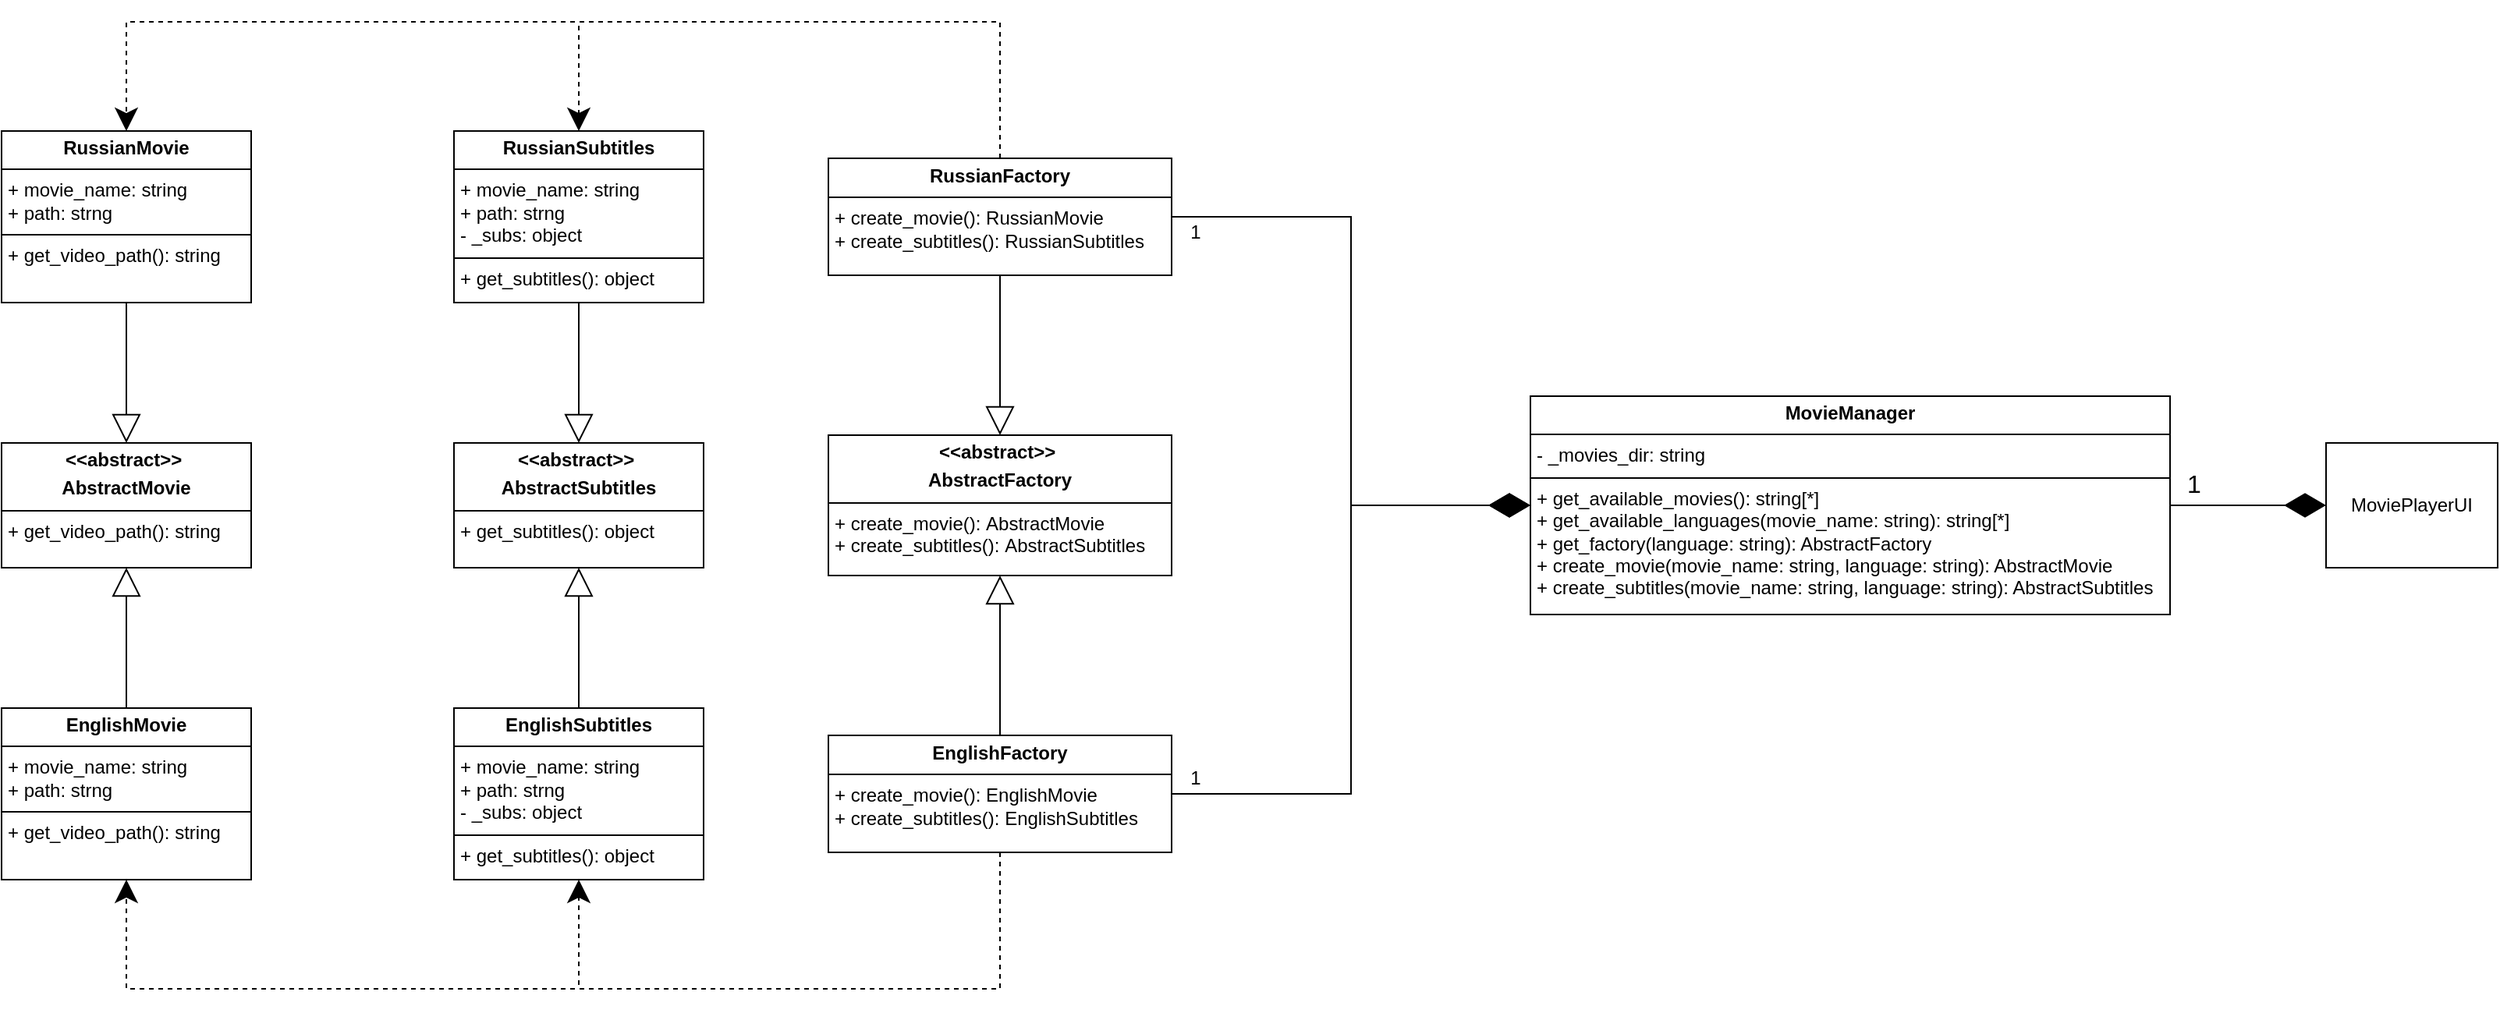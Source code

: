 <mxfile version="26.0.16">
  <diagram id="C5RBs43oDa-KdzZeNtuy" name="Page-1">
    <mxGraphModel dx="2620" dy="2197" grid="1" gridSize="10" guides="1" tooltips="1" connect="1" arrows="1" fold="1" page="1" pageScale="1" pageWidth="827" pageHeight="1169" math="0" shadow="0">
      <root>
        <mxCell id="WIyWlLk6GJQsqaUBKTNV-0" />
        <mxCell id="WIyWlLk6GJQsqaUBKTNV-1" parent="WIyWlLk6GJQsqaUBKTNV-0" />
        <mxCell id="YJ3JWjESbGyjQFtZ34K4-0" value="&lt;p style=&quot;margin:0px;margin-top:4px;text-align:center;&quot;&gt;&lt;b&gt;&amp;lt;&amp;lt;abstract&amp;gt;&amp;gt;&amp;nbsp;&lt;/b&gt;&lt;/p&gt;&lt;p style=&quot;margin:0px;margin-top:4px;text-align:center;&quot;&gt;&lt;b&gt;AbstractFactory&lt;/b&gt;&lt;/p&gt;&lt;hr size=&quot;1&quot; style=&quot;border-style:solid;&quot;&gt;&lt;p style=&quot;margin:0px;margin-left:4px;&quot;&gt;+ create_movie():&amp;nbsp;&lt;span style=&quot;background-color: transparent; color: light-dark(rgb(0, 0, 0), rgb(255, 255, 255)); text-align: center;&quot;&gt;AbstractMovie&lt;/span&gt;&lt;/p&gt;&lt;p style=&quot;margin:0px;margin-left:4px;&quot;&gt;+ create_subtitles():&amp;nbsp;&lt;span style=&quot;background-color: transparent; color: light-dark(rgb(0, 0, 0), rgb(255, 255, 255)); text-align: center;&quot;&gt;AbstractSubtitles&lt;/span&gt;&lt;/p&gt;&lt;div&gt;&lt;b style=&quot;background-color: transparent; color: light-dark(rgb(0, 0, 0), rgb(255, 255, 255)); text-align: center;&quot;&gt;&lt;br&gt;&lt;/b&gt;&lt;/div&gt;" style="verticalAlign=top;align=left;overflow=fill;html=1;whiteSpace=wrap;" parent="WIyWlLk6GJQsqaUBKTNV-1" vertex="1">
          <mxGeometry x="-90" y="75" width="220" height="90" as="geometry" />
        </mxCell>
        <mxCell id="YJ3JWjESbGyjQFtZ34K4-1" value="&lt;p style=&quot;margin: 4px 0px 0px; text-align: center;&quot;&gt;&lt;b&gt;&amp;lt;&amp;lt;abstract&amp;gt;&amp;gt;&amp;nbsp;&lt;/b&gt;&lt;/p&gt;&lt;p style=&quot;margin: 4px 0px 0px; text-align: center;&quot;&gt;&lt;b&gt;AbstractMovie&lt;/b&gt;&lt;/p&gt;&lt;hr style=&quot;border-style: solid;&quot; size=&quot;1&quot;&gt;&lt;p style=&quot;margin: 0px 0px 0px 4px;&quot;&gt;+ get_video_path(): string&lt;/p&gt;" style="verticalAlign=top;align=left;overflow=fill;html=1;whiteSpace=wrap;" parent="WIyWlLk6GJQsqaUBKTNV-1" vertex="1">
          <mxGeometry x="-620" y="80" width="160" height="80" as="geometry" />
        </mxCell>
        <mxCell id="YJ3JWjESbGyjQFtZ34K4-2" value="&lt;p style=&quot;margin: 4px 0px 0px; text-align: center;&quot;&gt;&lt;b&gt;&amp;lt;&amp;lt;abstract&amp;gt;&amp;gt;&amp;nbsp;&lt;/b&gt;&lt;/p&gt;&lt;p style=&quot;margin: 4px 0px 0px; text-align: center;&quot;&gt;&lt;b&gt;AbstractSubtitles&lt;/b&gt;&lt;/p&gt;&lt;hr style=&quot;border-style: solid;&quot; size=&quot;1&quot;&gt;&lt;p style=&quot;margin: 0px 0px 0px 4px;&quot;&gt;+ get_subtitles(): object&lt;/p&gt;" style="verticalAlign=top;align=left;overflow=fill;html=1;whiteSpace=wrap;" parent="WIyWlLk6GJQsqaUBKTNV-1" vertex="1">
          <mxGeometry x="-330" y="80" width="160" height="80" as="geometry" />
        </mxCell>
        <mxCell id="YJ3JWjESbGyjQFtZ34K4-3" value="&lt;p style=&quot;margin:0px;margin-top:4px;text-align:center;&quot;&gt;&lt;b style=&quot;background-color: transparent; color: light-dark(rgb(0, 0, 0), rgb(255, 255, 255));&quot;&gt;Russian&lt;/b&gt;&lt;b style=&quot;background-color: transparent; color: light-dark(rgb(0, 0, 0), rgb(255, 255, 255));&quot;&gt;Factory&lt;/b&gt;&lt;/p&gt;&lt;hr size=&quot;1&quot; style=&quot;border-style:solid;&quot;&gt;&lt;p style=&quot;margin:0px;margin-left:4px;&quot;&gt;+ create_movie():&amp;nbsp;&lt;span style=&quot;background-color: transparent; color: light-dark(rgb(0, 0, 0), rgb(255, 255, 255)); text-align: center;&quot;&gt;Russian&lt;/span&gt;&lt;span style=&quot;background-color: transparent; color: light-dark(rgb(0, 0, 0), rgb(255, 255, 255)); text-align: center;&quot;&gt;Movie&lt;/span&gt;&lt;/p&gt;&lt;p style=&quot;margin:0px;margin-left:4px;&quot;&gt;+ create_subtitles():&amp;nbsp;&lt;span style=&quot;text-align: center;&quot;&gt;Russian&lt;/span&gt;&lt;span style=&quot;background-color: transparent; color: light-dark(rgb(0, 0, 0), rgb(255, 255, 255)); text-align: center;&quot;&gt;Subtitles&lt;/span&gt;&lt;/p&gt;&lt;div&gt;&lt;b style=&quot;background-color: transparent; color: light-dark(rgb(0, 0, 0), rgb(255, 255, 255)); text-align: center;&quot;&gt;&lt;br&gt;&lt;/b&gt;&lt;/div&gt;" style="verticalAlign=top;align=left;overflow=fill;html=1;whiteSpace=wrap;" parent="WIyWlLk6GJQsqaUBKTNV-1" vertex="1">
          <mxGeometry x="-90" y="-102.5" width="220" height="75" as="geometry" />
        </mxCell>
        <mxCell id="YJ3JWjESbGyjQFtZ34K4-9" value="&lt;p style=&quot;margin:0px;margin-top:4px;text-align:center;&quot;&gt;&lt;b&gt;Russian&lt;/b&gt;&lt;b style=&quot;color: light-dark(rgb(0, 0, 0), rgb(255, 255, 255)); background-color: transparent;&quot;&gt;Movie&lt;/b&gt;&lt;/p&gt;&lt;hr size=&quot;1&quot; style=&quot;border-style:solid;&quot;&gt;&lt;p style=&quot;margin:0px;margin-left:4px;&quot;&gt;+ movie_name: string&lt;/p&gt;&lt;p style=&quot;margin:0px;margin-left:4px;&quot;&gt;+ path: strng&lt;/p&gt;&lt;hr size=&quot;1&quot; style=&quot;border-style:solid;&quot;&gt;&lt;p style=&quot;margin:0px;margin-left:4px;&quot;&gt;+ get_video_path(): string&lt;/p&gt;" style="verticalAlign=top;align=left;overflow=fill;html=1;whiteSpace=wrap;" parent="WIyWlLk6GJQsqaUBKTNV-1" vertex="1">
          <mxGeometry x="-620" y="-120" width="160" height="110" as="geometry" />
        </mxCell>
        <mxCell id="YJ3JWjESbGyjQFtZ34K4-10" value="&lt;p style=&quot;margin:0px;margin-top:4px;text-align:center;&quot;&gt;&lt;b&gt;RussianSubtitles&lt;/b&gt;&lt;/p&gt;&lt;hr size=&quot;1&quot; style=&quot;border-style:solid;&quot;&gt;&lt;p style=&quot;margin:0px;margin-left:4px;&quot;&gt;+ movie_name: string&lt;/p&gt;&lt;p style=&quot;margin:0px;margin-left:4px;&quot;&gt;+ path: strng&lt;/p&gt;&lt;p style=&quot;margin:0px;margin-left:4px;&quot;&gt;- _subs: object&amp;nbsp;&lt;/p&gt;&lt;hr size=&quot;1&quot; style=&quot;border-style:solid;&quot;&gt;&lt;p style=&quot;margin:0px;margin-left:4px;&quot;&gt;+ get_subtitles(): object&lt;/p&gt;" style="verticalAlign=top;align=left;overflow=fill;html=1;whiteSpace=wrap;" parent="WIyWlLk6GJQsqaUBKTNV-1" vertex="1">
          <mxGeometry x="-330" y="-120" width="160" height="110" as="geometry" />
        </mxCell>
        <mxCell id="YJ3JWjESbGyjQFtZ34K4-11" value="&lt;p style=&quot;margin:0px;margin-top:4px;text-align:center;&quot;&gt;&lt;b style=&quot;background-color: transparent; color: light-dark(rgb(0, 0, 0), rgb(255, 255, 255));&quot;&gt;EnglishFactory&lt;/b&gt;&lt;/p&gt;&lt;hr size=&quot;1&quot; style=&quot;border-style:solid;&quot;&gt;&lt;p style=&quot;margin:0px;margin-left:4px;&quot;&gt;+ create_movie():&amp;nbsp;&lt;span style=&quot;color: light-dark(rgb(0, 0, 0), rgb(255, 255, 255)); text-align: center; background-color: transparent;&quot;&gt;English&lt;/span&gt;&lt;span style=&quot;background-color: transparent; color: light-dark(rgb(0, 0, 0), rgb(255, 255, 255)); text-align: center;&quot;&gt;Movie&lt;/span&gt;&lt;/p&gt;&lt;p style=&quot;margin:0px;margin-left:4px;&quot;&gt;+ create_subtitles():&amp;nbsp;&lt;span style=&quot;color: light-dark(rgb(0, 0, 0), rgb(255, 255, 255)); text-align: center; background-color: transparent;&quot;&gt;English&lt;/span&gt;&lt;span style=&quot;background-color: transparent; color: light-dark(rgb(0, 0, 0), rgb(255, 255, 255)); text-align: center;&quot;&gt;Subtitles&lt;/span&gt;&lt;/p&gt;&lt;div&gt;&lt;b style=&quot;background-color: transparent; color: light-dark(rgb(0, 0, 0), rgb(255, 255, 255)); text-align: center;&quot;&gt;&lt;br&gt;&lt;/b&gt;&lt;/div&gt;" style="verticalAlign=top;align=left;overflow=fill;html=1;whiteSpace=wrap;" parent="WIyWlLk6GJQsqaUBKTNV-1" vertex="1">
          <mxGeometry x="-90" y="267.5" width="220" height="75" as="geometry" />
        </mxCell>
        <mxCell id="YJ3JWjESbGyjQFtZ34K4-12" value="&lt;p style=&quot;margin:0px;margin-top:4px;text-align:center;&quot;&gt;&lt;b style=&quot;background-color: transparent; color: light-dark(rgb(0, 0, 0), rgb(255, 255, 255));&quot;&gt;English&lt;/b&gt;&lt;b style=&quot;color: light-dark(rgb(0, 0, 0), rgb(255, 255, 255)); background-color: transparent;&quot;&gt;Movie&lt;/b&gt;&lt;/p&gt;&lt;hr size=&quot;1&quot; style=&quot;border-style:solid;&quot;&gt;&lt;p style=&quot;margin:0px;margin-left:4px;&quot;&gt;+ movie_name: string&lt;/p&gt;&lt;p style=&quot;margin:0px;margin-left:4px;&quot;&gt;+ path: strng&lt;/p&gt;&lt;hr size=&quot;1&quot; style=&quot;border-style:solid;&quot;&gt;&lt;p style=&quot;margin:0px;margin-left:4px;&quot;&gt;+ get_video_path(): string&lt;/p&gt;" style="verticalAlign=top;align=left;overflow=fill;html=1;whiteSpace=wrap;" parent="WIyWlLk6GJQsqaUBKTNV-1" vertex="1">
          <mxGeometry x="-620" y="250" width="160" height="110" as="geometry" />
        </mxCell>
        <mxCell id="YJ3JWjESbGyjQFtZ34K4-13" value="&lt;p style=&quot;margin:0px;margin-top:4px;text-align:center;&quot;&gt;&lt;b style=&quot;background-color: transparent; color: light-dark(rgb(0, 0, 0), rgb(255, 255, 255));&quot;&gt;English&lt;/b&gt;&lt;b&gt;Subtitles&lt;/b&gt;&lt;/p&gt;&lt;hr size=&quot;1&quot; style=&quot;border-style:solid;&quot;&gt;&lt;p style=&quot;margin:0px;margin-left:4px;&quot;&gt;+ movie_name: string&lt;/p&gt;&lt;p style=&quot;margin:0px;margin-left:4px;&quot;&gt;+ path: strng&lt;/p&gt;&lt;p style=&quot;margin:0px;margin-left:4px;&quot;&gt;- _subs: object&amp;nbsp;&lt;/p&gt;&lt;hr size=&quot;1&quot; style=&quot;border-style:solid;&quot;&gt;&lt;p style=&quot;margin:0px;margin-left:4px;&quot;&gt;+ get_subtitles(): object&lt;/p&gt;" style="verticalAlign=top;align=left;overflow=fill;html=1;whiteSpace=wrap;" parent="WIyWlLk6GJQsqaUBKTNV-1" vertex="1">
          <mxGeometry x="-330" y="250" width="160" height="110" as="geometry" />
        </mxCell>
        <mxCell id="YJ3JWjESbGyjQFtZ34K4-22" value="&lt;p style=&quot;margin:0px;margin-top:4px;text-align:center;&quot;&gt;&lt;b&gt;MovieManager&lt;/b&gt;&lt;/p&gt;&lt;hr size=&quot;1&quot; style=&quot;border-style:solid;&quot;&gt;&lt;p style=&quot;margin:0px;margin-left:4px;&quot;&gt;- _movies_dir: string&lt;/p&gt;&lt;hr size=&quot;1&quot; style=&quot;border-style:solid;&quot;&gt;&lt;p style=&quot;margin:0px;margin-left:4px;&quot;&gt;+ get_available_movies(): string[*]&lt;/p&gt;&lt;p style=&quot;margin:0px;margin-left:4px;&quot;&gt;+&amp;nbsp;get_available_languages(movie_name: string): string[*]&lt;/p&gt;&lt;p style=&quot;margin:0px;margin-left:4px;&quot;&gt;+ get_factory(language: string): AbstractFactory&lt;/p&gt;&lt;p style=&quot;margin:0px;margin-left:4px;&quot;&gt;+ create_movie(movie_name: string, language: string): AbstractMovie&lt;/p&gt;&lt;p style=&quot;margin:0px;margin-left:4px;&quot;&gt;+ create_subtitles(movie_name: string, language: string): AbstractSubtitles&lt;/p&gt;" style="verticalAlign=top;align=left;overflow=fill;html=1;whiteSpace=wrap;" parent="WIyWlLk6GJQsqaUBKTNV-1" vertex="1">
          <mxGeometry x="360" y="50" width="410" height="140" as="geometry" />
        </mxCell>
        <mxCell id="YJ3JWjESbGyjQFtZ34K4-23" value="MoviePlayerUI" style="html=1;whiteSpace=wrap;" parent="WIyWlLk6GJQsqaUBKTNV-1" vertex="1">
          <mxGeometry x="870" y="80" width="110" height="80" as="geometry" />
        </mxCell>
        <mxCell id="YJ3JWjESbGyjQFtZ34K4-24" value="" style="endArrow=block;endSize=16;endFill=0;html=1;rounded=0;exitX=0.5;exitY=0;exitDx=0;exitDy=0;entryX=0.5;entryY=1;entryDx=0;entryDy=0;" parent="WIyWlLk6GJQsqaUBKTNV-1" source="YJ3JWjESbGyjQFtZ34K4-13" target="YJ3JWjESbGyjQFtZ34K4-2" edge="1">
          <mxGeometry width="160" relative="1" as="geometry">
            <mxPoint x="60" y="110" as="sourcePoint" />
            <mxPoint x="220" y="110" as="targetPoint" />
          </mxGeometry>
        </mxCell>
        <mxCell id="YJ3JWjESbGyjQFtZ34K4-25" value="" style="endArrow=block;endSize=16;endFill=0;html=1;rounded=0;exitX=0.5;exitY=1;exitDx=0;exitDy=0;entryX=0.5;entryY=0;entryDx=0;entryDy=0;" parent="WIyWlLk6GJQsqaUBKTNV-1" source="YJ3JWjESbGyjQFtZ34K4-10" target="YJ3JWjESbGyjQFtZ34K4-2" edge="1">
          <mxGeometry width="160" relative="1" as="geometry">
            <mxPoint x="-240" y="260" as="sourcePoint" />
            <mxPoint x="-240" y="170" as="targetPoint" />
          </mxGeometry>
        </mxCell>
        <mxCell id="YJ3JWjESbGyjQFtZ34K4-28" value="" style="endArrow=block;endSize=16;endFill=0;html=1;rounded=0;exitX=0.5;exitY=0;exitDx=0;exitDy=0;entryX=0.5;entryY=1;entryDx=0;entryDy=0;" parent="WIyWlLk6GJQsqaUBKTNV-1" source="YJ3JWjESbGyjQFtZ34K4-12" target="YJ3JWjESbGyjQFtZ34K4-1" edge="1">
          <mxGeometry width="160" relative="1" as="geometry">
            <mxPoint x="-540.53" y="250" as="sourcePoint" />
            <mxPoint x="-540.53" y="160" as="targetPoint" />
          </mxGeometry>
        </mxCell>
        <mxCell id="YJ3JWjESbGyjQFtZ34K4-29" value="" style="endArrow=block;endSize=16;endFill=0;html=1;rounded=0;exitX=0.5;exitY=1;exitDx=0;exitDy=0;entryX=0.5;entryY=0;entryDx=0;entryDy=0;" parent="WIyWlLk6GJQsqaUBKTNV-1" source="YJ3JWjESbGyjQFtZ34K4-9" target="YJ3JWjESbGyjQFtZ34K4-1" edge="1">
          <mxGeometry width="160" relative="1" as="geometry">
            <mxPoint x="-461.05" y="110" as="sourcePoint" />
            <mxPoint x="-461.05" y="20" as="targetPoint" />
          </mxGeometry>
        </mxCell>
        <mxCell id="YJ3JWjESbGyjQFtZ34K4-31" value="" style="endArrow=block;endSize=16;endFill=0;html=1;rounded=0;exitX=0.5;exitY=0;exitDx=0;exitDy=0;entryX=0.5;entryY=1;entryDx=0;entryDy=0;" parent="WIyWlLk6GJQsqaUBKTNV-1" source="YJ3JWjESbGyjQFtZ34K4-11" target="YJ3JWjESbGyjQFtZ34K4-0" edge="1">
          <mxGeometry width="160" relative="1" as="geometry">
            <mxPoint x="30" y="175" as="sourcePoint" />
            <mxPoint x="30" y="278" as="targetPoint" />
          </mxGeometry>
        </mxCell>
        <mxCell id="YJ3JWjESbGyjQFtZ34K4-32" value="" style="endArrow=block;endSize=16;endFill=0;html=1;rounded=0;exitX=0.5;exitY=1;exitDx=0;exitDy=0;entryX=0.5;entryY=0;entryDx=0;entryDy=0;" parent="WIyWlLk6GJQsqaUBKTNV-1" source="YJ3JWjESbGyjQFtZ34K4-3" target="YJ3JWjESbGyjQFtZ34K4-0" edge="1">
          <mxGeometry width="160" relative="1" as="geometry">
            <mxPoint x="30" y="278" as="sourcePoint" />
            <mxPoint x="30" y="175" as="targetPoint" />
          </mxGeometry>
        </mxCell>
        <mxCell id="YJ3JWjESbGyjQFtZ34K4-33" value="" style="endArrow=classic;endSize=12;dashed=1;html=1;rounded=0;exitX=0.5;exitY=0;exitDx=0;exitDy=0;entryX=0.5;entryY=0;entryDx=0;entryDy=0;edgeStyle=orthogonalEdgeStyle;endFill=1;" parent="WIyWlLk6GJQsqaUBKTNV-1" source="YJ3JWjESbGyjQFtZ34K4-3" target="YJ3JWjESbGyjQFtZ34K4-10" edge="1">
          <mxGeometry width="160" relative="1" as="geometry">
            <mxPoint x="-170" y="-30" as="sourcePoint" />
            <mxPoint x="-10" y="-30" as="targetPoint" />
            <Array as="points">
              <mxPoint x="20" y="-190" />
              <mxPoint x="-250" y="-190" />
            </Array>
            <mxPoint as="offset" />
          </mxGeometry>
        </mxCell>
        <mxCell id="YJ3JWjESbGyjQFtZ34K4-35" value="" style="endArrow=classic;endSize=12;dashed=1;html=1;rounded=0;exitX=0.5;exitY=0;exitDx=0;exitDy=0;edgeStyle=orthogonalEdgeStyle;entryX=0.5;entryY=0;entryDx=0;entryDy=0;endFill=1;" parent="WIyWlLk6GJQsqaUBKTNV-1" source="YJ3JWjESbGyjQFtZ34K4-3" target="YJ3JWjESbGyjQFtZ34K4-9" edge="1">
          <mxGeometry width="160" relative="1" as="geometry">
            <mxPoint x="120" y="-92" as="sourcePoint" />
            <mxPoint x="-540" y="-120" as="targetPoint" />
            <Array as="points">
              <mxPoint x="20" y="-190" />
              <mxPoint x="-540" y="-190" />
            </Array>
            <mxPoint as="offset" />
          </mxGeometry>
        </mxCell>
        <mxCell id="YJ3JWjESbGyjQFtZ34K4-38" value="1" style="text;html=1;align=center;verticalAlign=middle;resizable=0;points=[];autosize=1;strokeColor=none;fillColor=none;" parent="WIyWlLk6GJQsqaUBKTNV-1" vertex="1">
          <mxGeometry x="130" y="-70" width="30" height="30" as="geometry" />
        </mxCell>
        <mxCell id="YJ3JWjESbGyjQFtZ34K4-39" value="1" style="text;html=1;align=center;verticalAlign=middle;resizable=0;points=[];autosize=1;strokeColor=none;fillColor=none;" parent="WIyWlLk6GJQsqaUBKTNV-1" vertex="1">
          <mxGeometry x="130" y="280" width="30" height="30" as="geometry" />
        </mxCell>
        <mxCell id="YJ3JWjESbGyjQFtZ34K4-40" value="" style="endArrow=diamondThin;endFill=1;endSize=24;html=1;rounded=0;entryX=0;entryY=0.5;entryDx=0;entryDy=0;exitX=1;exitY=0.5;exitDx=0;exitDy=0;edgeStyle=orthogonalEdgeStyle;" parent="WIyWlLk6GJQsqaUBKTNV-1" source="YJ3JWjESbGyjQFtZ34K4-3" target="YJ3JWjESbGyjQFtZ34K4-22" edge="1">
          <mxGeometry width="160" relative="1" as="geometry">
            <mxPoint x="250" y="10" as="sourcePoint" />
            <mxPoint x="-10" y="100" as="targetPoint" />
            <Array as="points">
              <mxPoint x="245" y="-65" />
              <mxPoint x="245" y="120" />
            </Array>
          </mxGeometry>
        </mxCell>
        <mxCell id="YJ3JWjESbGyjQFtZ34K4-41" value="" style="endArrow=diamondThin;endFill=1;endSize=24;html=1;rounded=0;exitX=1;exitY=0.5;exitDx=0;exitDy=0;entryX=0;entryY=0.5;entryDx=0;entryDy=0;edgeStyle=orthogonalEdgeStyle;" parent="WIyWlLk6GJQsqaUBKTNV-1" source="YJ3JWjESbGyjQFtZ34K4-11" target="YJ3JWjESbGyjQFtZ34K4-22" edge="1">
          <mxGeometry width="160" relative="1" as="geometry">
            <mxPoint x="230" y="-55" as="sourcePoint" />
            <mxPoint x="340" y="150" as="targetPoint" />
          </mxGeometry>
        </mxCell>
        <mxCell id="YJ3JWjESbGyjQFtZ34K4-42" value="" style="endArrow=classic;endSize=12;dashed=1;html=1;rounded=0;exitX=0.5;exitY=1;exitDx=0;exitDy=0;entryX=0.5;entryY=1;entryDx=0;entryDy=0;edgeStyle=orthogonalEdgeStyle;endFill=1;" parent="WIyWlLk6GJQsqaUBKTNV-1" source="YJ3JWjESbGyjQFtZ34K4-11" target="YJ3JWjESbGyjQFtZ34K4-13" edge="1">
          <mxGeometry width="160" relative="1" as="geometry">
            <mxPoint x="-170" y="100" as="sourcePoint" />
            <mxPoint x="-30" y="500" as="targetPoint" />
            <Array as="points">
              <mxPoint x="20" y="430" />
              <mxPoint x="-250" y="430" />
            </Array>
          </mxGeometry>
        </mxCell>
        <mxCell id="YJ3JWjESbGyjQFtZ34K4-43" value="" style="endArrow=classic;endSize=12;dashed=1;html=1;rounded=0;exitX=0.5;exitY=1;exitDx=0;exitDy=0;entryX=0.5;entryY=1;entryDx=0;entryDy=0;edgeStyle=orthogonalEdgeStyle;endFill=1;" parent="WIyWlLk6GJQsqaUBKTNV-1" source="YJ3JWjESbGyjQFtZ34K4-11" target="YJ3JWjESbGyjQFtZ34K4-12" edge="1">
          <mxGeometry width="160" relative="1" as="geometry">
            <mxPoint x="120" y="353" as="sourcePoint" />
            <mxPoint x="-240" y="370" as="targetPoint" />
            <Array as="points">
              <mxPoint x="20" y="430" />
              <mxPoint x="-540" y="430" />
            </Array>
          </mxGeometry>
        </mxCell>
        <mxCell id="YJ3JWjESbGyjQFtZ34K4-44" value="" style="endArrow=diamondThin;endFill=1;endSize=24;html=1;rounded=0;exitX=1;exitY=0.5;exitDx=0;exitDy=0;entryX=0;entryY=0.5;entryDx=0;entryDy=0;" parent="WIyWlLk6GJQsqaUBKTNV-1" source="YJ3JWjESbGyjQFtZ34K4-22" target="YJ3JWjESbGyjQFtZ34K4-23" edge="1">
          <mxGeometry width="160" relative="1" as="geometry">
            <mxPoint x="650" y="350" as="sourcePoint" />
            <mxPoint x="790" y="165" as="targetPoint" />
          </mxGeometry>
        </mxCell>
        <mxCell id="tyMM4_YNUpBr9JNpUog_-0" value="1" style="text;html=1;align=center;verticalAlign=middle;resizable=0;points=[];autosize=1;strokeColor=none;fillColor=none;fontSize=16;" parent="WIyWlLk6GJQsqaUBKTNV-1" vertex="1">
          <mxGeometry x="770" y="91" width="30" height="30" as="geometry" />
        </mxCell>
      </root>
    </mxGraphModel>
  </diagram>
</mxfile>
